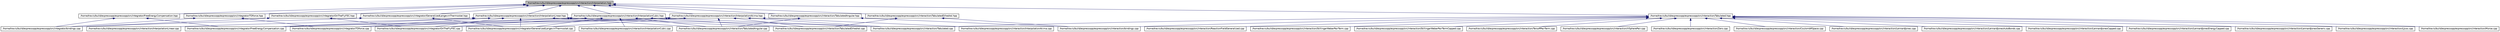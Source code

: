 digraph G
{
  edge [fontname="Helvetica",fontsize="10",labelfontname="Helvetica",labelfontsize="10"];
  node [fontname="Helvetica",fontsize="10",shape=record];
  Node1 [label="/home/travis/build/espressopp/espressopp/src/interaction/Interpolation.hpp",height=0.2,width=0.4,color="black", fillcolor="grey75", style="filled" fontcolor="black"];
  Node1 -> Node2 [dir="back",color="midnightblue",fontsize="10",style="solid",fontname="Helvetica"];
  Node2 [label="/home/travis/build/espressopp/espressopp/src/integrator/TDforce.hpp",height=0.2,width=0.4,color="black", fillcolor="white", style="filled",URL="$TDforce_8hpp.html"];
  Node2 -> Node3 [dir="back",color="midnightblue",fontsize="10",style="solid",fontname="Helvetica"];
  Node3 [label="/home/travis/build/espressopp/espressopp/src/integrator/bindings.cpp",height=0.2,width=0.4,color="black", fillcolor="white", style="filled",URL="$integrator_2bindings_8cpp.html"];
  Node2 -> Node4 [dir="back",color="midnightblue",fontsize="10",style="solid",fontname="Helvetica"];
  Node4 [label="/home/travis/build/espressopp/espressopp/src/integrator/TDforce.cpp",height=0.2,width=0.4,color="black", fillcolor="white", style="filled",URL="$TDforce_8cpp.html"];
  Node1 -> Node5 [dir="back",color="midnightblue",fontsize="10",style="solid",fontname="Helvetica"];
  Node5 [label="/home/travis/build/espressopp/espressopp/src/integrator/FreeEnergyCompensation.hpp",height=0.2,width=0.4,color="black", fillcolor="white", style="filled",URL="$FreeEnergyCompensation_8hpp.html"];
  Node5 -> Node3 [dir="back",color="midnightblue",fontsize="10",style="solid",fontname="Helvetica"];
  Node5 -> Node6 [dir="back",color="midnightblue",fontsize="10",style="solid",fontname="Helvetica"];
  Node6 [label="/home/travis/build/espressopp/espressopp/src/integrator/FreeEnergyCompensation.cpp",height=0.2,width=0.4,color="black", fillcolor="white", style="filled",URL="$FreeEnergyCompensation_8cpp.html"];
  Node1 -> Node7 [dir="back",color="midnightblue",fontsize="10",style="solid",fontname="Helvetica"];
  Node7 [label="/home/travis/build/espressopp/espressopp/src/integrator/OnTheFlyFEC.hpp",height=0.2,width=0.4,color="black", fillcolor="white", style="filled",URL="$OnTheFlyFEC_8hpp.html"];
  Node7 -> Node3 [dir="back",color="midnightblue",fontsize="10",style="solid",fontname="Helvetica"];
  Node7 -> Node8 [dir="back",color="midnightblue",fontsize="10",style="solid",fontname="Helvetica"];
  Node8 [label="/home/travis/build/espressopp/espressopp/src/integrator/OnTheFlyFEC.cpp",height=0.2,width=0.4,color="black", fillcolor="white", style="filled",URL="$OnTheFlyFEC_8cpp.html"];
  Node1 -> Node9 [dir="back",color="midnightblue",fontsize="10",style="solid",fontname="Helvetica"];
  Node9 [label="/home/travis/build/espressopp/espressopp/src/integrator/GeneralizedLangevinThermostat.hpp",height=0.2,width=0.4,color="black", fillcolor="white", style="filled",URL="$GeneralizedLangevinThermostat_8hpp.html"];
  Node9 -> Node3 [dir="back",color="midnightblue",fontsize="10",style="solid",fontname="Helvetica"];
  Node9 -> Node10 [dir="back",color="midnightblue",fontsize="10",style="solid",fontname="Helvetica"];
  Node10 [label="/home/travis/build/espressopp/espressopp/src/integrator/GeneralizedLangevinThermostat.cpp",height=0.2,width=0.4,color="black", fillcolor="white", style="filled",URL="$GeneralizedLangevinThermostat_8cpp.html"];
  Node1 -> Node11 [dir="back",color="midnightblue",fontsize="10",style="solid",fontname="Helvetica"];
  Node11 [label="/home/travis/build/espressopp/espressopp/src/interaction/Tabulated.hpp",height=0.2,width=0.4,color="black", fillcolor="white", style="filled",URL="$Tabulated_8hpp.html"];
  Node11 -> Node12 [dir="back",color="midnightblue",fontsize="10",style="solid",fontname="Helvetica"];
  Node12 [label="/home/travis/build/espressopp/espressopp/src/interaction/bindings.cpp",height=0.2,width=0.4,color="black", fillcolor="white", style="filled",URL="$interaction_2bindings_8cpp.html"];
  Node11 -> Node13 [dir="back",color="midnightblue",fontsize="10",style="solid",fontname="Helvetica"];
  Node13 [label="/home/travis/build/espressopp/espressopp/src/interaction/CoulombRSpace.cpp",height=0.2,width=0.4,color="black", fillcolor="white", style="filled",URL="$CoulombRSpace_8cpp.html"];
  Node11 -> Node14 [dir="back",color="midnightblue",fontsize="10",style="solid",fontname="Helvetica"];
  Node14 [label="/home/travis/build/espressopp/espressopp/src/interaction/LennardJones.cpp",height=0.2,width=0.4,color="black", fillcolor="white", style="filled",URL="$LennardJones_8cpp.html"];
  Node11 -> Node15 [dir="back",color="midnightblue",fontsize="10",style="solid",fontname="Helvetica"];
  Node15 [label="/home/travis/build/espressopp/espressopp/src/interaction/LennardJonesAutoBonds.cpp",height=0.2,width=0.4,color="black", fillcolor="white", style="filled",URL="$LennardJonesAutoBonds_8cpp.html"];
  Node11 -> Node16 [dir="back",color="midnightblue",fontsize="10",style="solid",fontname="Helvetica"];
  Node16 [label="/home/travis/build/espressopp/espressopp/src/interaction/LennardJonesCapped.cpp",height=0.2,width=0.4,color="black", fillcolor="white", style="filled",URL="$LennardJonesCapped_8cpp.html"];
  Node11 -> Node17 [dir="back",color="midnightblue",fontsize="10",style="solid",fontname="Helvetica"];
  Node17 [label="/home/travis/build/espressopp/espressopp/src/interaction/LennardJonesEnergyCapped.cpp",height=0.2,width=0.4,color="black", fillcolor="white", style="filled",URL="$LennardJonesEnergyCapped_8cpp.html"];
  Node11 -> Node18 [dir="back",color="midnightblue",fontsize="10",style="solid",fontname="Helvetica"];
  Node18 [label="/home/travis/build/espressopp/espressopp/src/interaction/LennardJonesGeneric.cpp",height=0.2,width=0.4,color="black", fillcolor="white", style="filled",URL="$LennardJonesGeneric_8cpp.html"];
  Node11 -> Node19 [dir="back",color="midnightblue",fontsize="10",style="solid",fontname="Helvetica"];
  Node19 [label="/home/travis/build/espressopp/espressopp/src/interaction/LJcos.cpp",height=0.2,width=0.4,color="black", fillcolor="white", style="filled",URL="$LJcos_8cpp.html"];
  Node11 -> Node20 [dir="back",color="midnightblue",fontsize="10",style="solid",fontname="Helvetica"];
  Node20 [label="/home/travis/build/espressopp/espressopp/src/interaction/Morse.cpp",height=0.2,width=0.4,color="black", fillcolor="white", style="filled",URL="$Morse_8cpp.html"];
  Node11 -> Node21 [dir="back",color="midnightblue",fontsize="10",style="solid",fontname="Helvetica"];
  Node21 [label="/home/travis/build/espressopp/espressopp/src/interaction/ReactionFieldGeneralized.cpp",height=0.2,width=0.4,color="black", fillcolor="white", style="filled",URL="$ReactionFieldGeneralized_8cpp.html"];
  Node11 -> Node22 [dir="back",color="midnightblue",fontsize="10",style="solid",fontname="Helvetica"];
  Node22 [label="/home/travis/build/espressopp/espressopp/src/interaction/StillingerWeberPairTerm.cpp",height=0.2,width=0.4,color="black", fillcolor="white", style="filled",URL="$StillingerWeberPairTerm_8cpp.html"];
  Node11 -> Node23 [dir="back",color="midnightblue",fontsize="10",style="solid",fontname="Helvetica"];
  Node23 [label="/home/travis/build/espressopp/espressopp/src/interaction/StillingerWeberPairTermCapped.cpp",height=0.2,width=0.4,color="black", fillcolor="white", style="filled",URL="$StillingerWeberPairTermCapped_8cpp.html"];
  Node11 -> Node24 [dir="back",color="midnightblue",fontsize="10",style="solid",fontname="Helvetica"];
  Node24 [label="/home/travis/build/espressopp/espressopp/src/interaction/Tabulated.cpp",height=0.2,width=0.4,color="black", fillcolor="white", style="filled",URL="$Tabulated_8cpp.html"];
  Node11 -> Node25 [dir="back",color="midnightblue",fontsize="10",style="solid",fontname="Helvetica"];
  Node25 [label="/home/travis/build/espressopp/espressopp/src/interaction/TersoffPairTerm.cpp",height=0.2,width=0.4,color="black", fillcolor="white", style="filled",URL="$TersoffPairTerm_8cpp.html"];
  Node11 -> Node26 [dir="back",color="midnightblue",fontsize="10",style="solid",fontname="Helvetica"];
  Node26 [label="/home/travis/build/espressopp/espressopp/src/interaction/VSpherePair.cpp",height=0.2,width=0.4,color="black", fillcolor="white", style="filled",URL="$VSpherePair_8cpp.html"];
  Node11 -> Node27 [dir="back",color="midnightblue",fontsize="10",style="solid",fontname="Helvetica"];
  Node27 [label="/home/travis/build/espressopp/espressopp/src/interaction/Zero.cpp",height=0.2,width=0.4,color="black", fillcolor="white", style="filled",URL="$Zero_8cpp.html"];
  Node1 -> Node28 [dir="back",color="midnightblue",fontsize="10",style="solid",fontname="Helvetica"];
  Node28 [label="/home/travis/build/espressopp/espressopp/src/interaction/TabulatedAngular.hpp",height=0.2,width=0.4,color="black", fillcolor="white", style="filled",URL="$TabulatedAngular_8hpp.html"];
  Node28 -> Node12 [dir="back",color="midnightblue",fontsize="10",style="solid",fontname="Helvetica"];
  Node28 -> Node29 [dir="back",color="midnightblue",fontsize="10",style="solid",fontname="Helvetica"];
  Node29 [label="/home/travis/build/espressopp/espressopp/src/interaction/TabulatedAngular.cpp",height=0.2,width=0.4,color="black", fillcolor="white", style="filled",URL="$TabulatedAngular_8cpp.html"];
  Node1 -> Node30 [dir="back",color="midnightblue",fontsize="10",style="solid",fontname="Helvetica"];
  Node30 [label="/home/travis/build/espressopp/espressopp/src/interaction/TabulatedDihedral.hpp",height=0.2,width=0.4,color="black", fillcolor="white", style="filled",URL="$TabulatedDihedral_8hpp.html"];
  Node30 -> Node12 [dir="back",color="midnightblue",fontsize="10",style="solid",fontname="Helvetica"];
  Node30 -> Node31 [dir="back",color="midnightblue",fontsize="10",style="solid",fontname="Helvetica"];
  Node31 [label="/home/travis/build/espressopp/espressopp/src/interaction/TabulatedDihedral.cpp",height=0.2,width=0.4,color="black", fillcolor="white", style="filled",URL="$TabulatedDihedral_8cpp.html"];
  Node1 -> Node32 [dir="back",color="midnightblue",fontsize="10",style="solid",fontname="Helvetica"];
  Node32 [label="/home/travis/build/espressopp/espressopp/src/interaction/InterpolationAkima.hpp",height=0.2,width=0.4,color="black", fillcolor="white", style="filled",URL="$InterpolationAkima_8hpp.html"];
  Node32 -> Node6 [dir="back",color="midnightblue",fontsize="10",style="solid",fontname="Helvetica"];
  Node32 -> Node10 [dir="back",color="midnightblue",fontsize="10",style="solid",fontname="Helvetica"];
  Node32 -> Node8 [dir="back",color="midnightblue",fontsize="10",style="solid",fontname="Helvetica"];
  Node32 -> Node4 [dir="back",color="midnightblue",fontsize="10",style="solid",fontname="Helvetica"];
  Node32 -> Node33 [dir="back",color="midnightblue",fontsize="10",style="solid",fontname="Helvetica"];
  Node33 [label="/home/travis/build/espressopp/espressopp/src/interaction/InterpolationAkima.cpp",height=0.2,width=0.4,color="black", fillcolor="white", style="filled",URL="$InterpolationAkima_8cpp.html"];
  Node32 -> Node24 [dir="back",color="midnightblue",fontsize="10",style="solid",fontname="Helvetica"];
  Node32 -> Node29 [dir="back",color="midnightblue",fontsize="10",style="solid",fontname="Helvetica"];
  Node32 -> Node31 [dir="back",color="midnightblue",fontsize="10",style="solid",fontname="Helvetica"];
  Node1 -> Node34 [dir="back",color="midnightblue",fontsize="10",style="solid",fontname="Helvetica"];
  Node34 [label="/home/travis/build/espressopp/espressopp/src/interaction/InterpolationCubic.hpp",height=0.2,width=0.4,color="black", fillcolor="white", style="filled",URL="$InterpolationCubic_8hpp.html"];
  Node34 -> Node6 [dir="back",color="midnightblue",fontsize="10",style="solid",fontname="Helvetica"];
  Node34 -> Node10 [dir="back",color="midnightblue",fontsize="10",style="solid",fontname="Helvetica"];
  Node34 -> Node8 [dir="back",color="midnightblue",fontsize="10",style="solid",fontname="Helvetica"];
  Node34 -> Node4 [dir="back",color="midnightblue",fontsize="10",style="solid",fontname="Helvetica"];
  Node34 -> Node35 [dir="back",color="midnightblue",fontsize="10",style="solid",fontname="Helvetica"];
  Node35 [label="/home/travis/build/espressopp/espressopp/src/interaction/InterpolationCubic.cpp",height=0.2,width=0.4,color="black", fillcolor="white", style="filled",URL="$InterpolationCubic_8cpp.html"];
  Node34 -> Node24 [dir="back",color="midnightblue",fontsize="10",style="solid",fontname="Helvetica"];
  Node34 -> Node29 [dir="back",color="midnightblue",fontsize="10",style="solid",fontname="Helvetica"];
  Node34 -> Node31 [dir="back",color="midnightblue",fontsize="10",style="solid",fontname="Helvetica"];
  Node1 -> Node36 [dir="back",color="midnightblue",fontsize="10",style="solid",fontname="Helvetica"];
  Node36 [label="/home/travis/build/espressopp/espressopp/src/interaction/InterpolationLinear.hpp",height=0.2,width=0.4,color="black", fillcolor="white", style="filled",URL="$InterpolationLinear_8hpp.html"];
  Node36 -> Node6 [dir="back",color="midnightblue",fontsize="10",style="solid",fontname="Helvetica"];
  Node36 -> Node10 [dir="back",color="midnightblue",fontsize="10",style="solid",fontname="Helvetica"];
  Node36 -> Node8 [dir="back",color="midnightblue",fontsize="10",style="solid",fontname="Helvetica"];
  Node36 -> Node4 [dir="back",color="midnightblue",fontsize="10",style="solid",fontname="Helvetica"];
  Node36 -> Node37 [dir="back",color="midnightblue",fontsize="10",style="solid",fontname="Helvetica"];
  Node37 [label="/home/travis/build/espressopp/espressopp/src/interaction/InterpolationLinear.cpp",height=0.2,width=0.4,color="black", fillcolor="white", style="filled",URL="$InterpolationLinear_8cpp.html"];
  Node36 -> Node24 [dir="back",color="midnightblue",fontsize="10",style="solid",fontname="Helvetica"];
  Node36 -> Node29 [dir="back",color="midnightblue",fontsize="10",style="solid",fontname="Helvetica"];
  Node36 -> Node31 [dir="back",color="midnightblue",fontsize="10",style="solid",fontname="Helvetica"];
}
